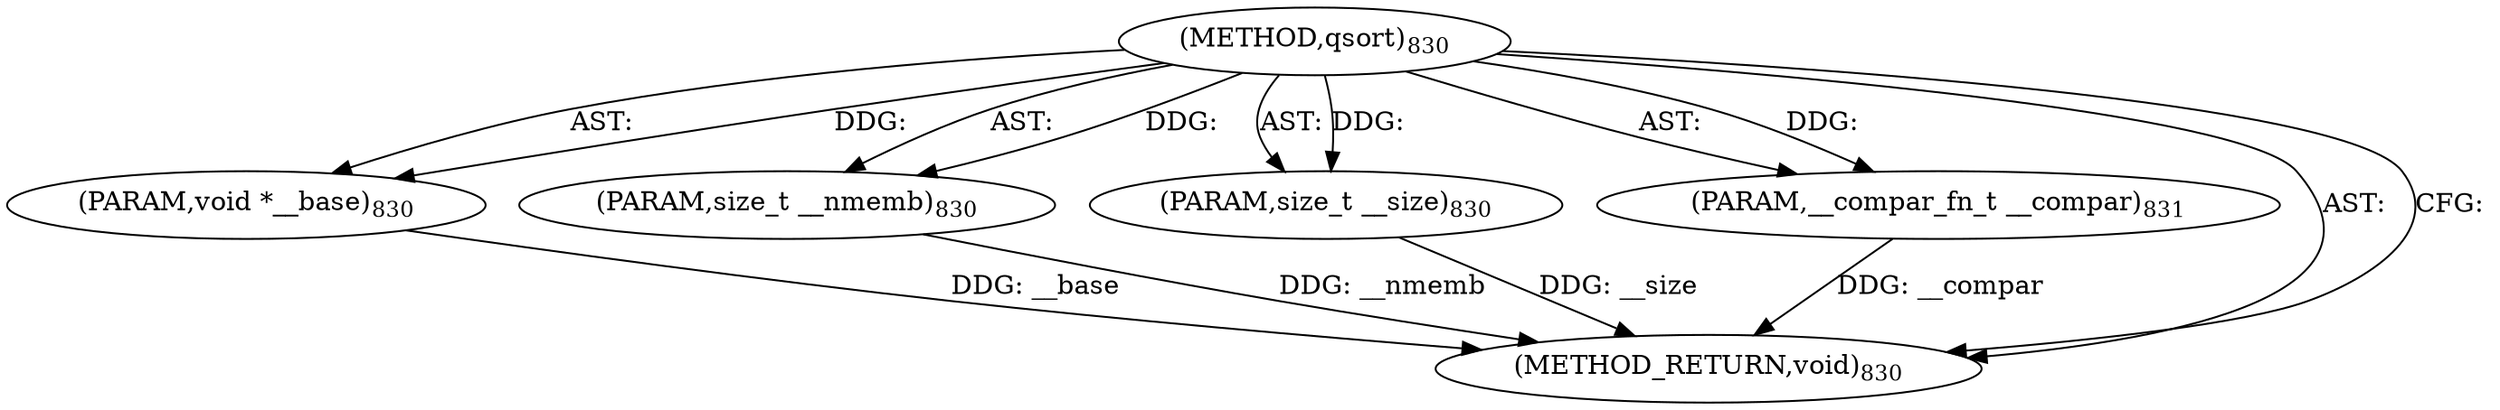 digraph "qsort" {  
"4847" [label = <(METHOD,qsort)<SUB>830</SUB>> ]
"4848" [label = <(PARAM,void *__base)<SUB>830</SUB>> ]
"4849" [label = <(PARAM,size_t __nmemb)<SUB>830</SUB>> ]
"4850" [label = <(PARAM,size_t __size)<SUB>830</SUB>> ]
"4851" [label = <(PARAM,__compar_fn_t __compar)<SUB>831</SUB>> ]
"4852" [label = <(METHOD_RETURN,void)<SUB>830</SUB>> ]
  "4847" -> "4848"  [ label = "AST: "] 
  "4847" -> "4849"  [ label = "AST: "] 
  "4847" -> "4850"  [ label = "AST: "] 
  "4847" -> "4851"  [ label = "AST: "] 
  "4847" -> "4852"  [ label = "AST: "] 
  "4847" -> "4852"  [ label = "CFG: "] 
  "4848" -> "4852"  [ label = "DDG: __base"] 
  "4849" -> "4852"  [ label = "DDG: __nmemb"] 
  "4850" -> "4852"  [ label = "DDG: __size"] 
  "4851" -> "4852"  [ label = "DDG: __compar"] 
  "4847" -> "4848"  [ label = "DDG: "] 
  "4847" -> "4849"  [ label = "DDG: "] 
  "4847" -> "4850"  [ label = "DDG: "] 
  "4847" -> "4851"  [ label = "DDG: "] 
}
